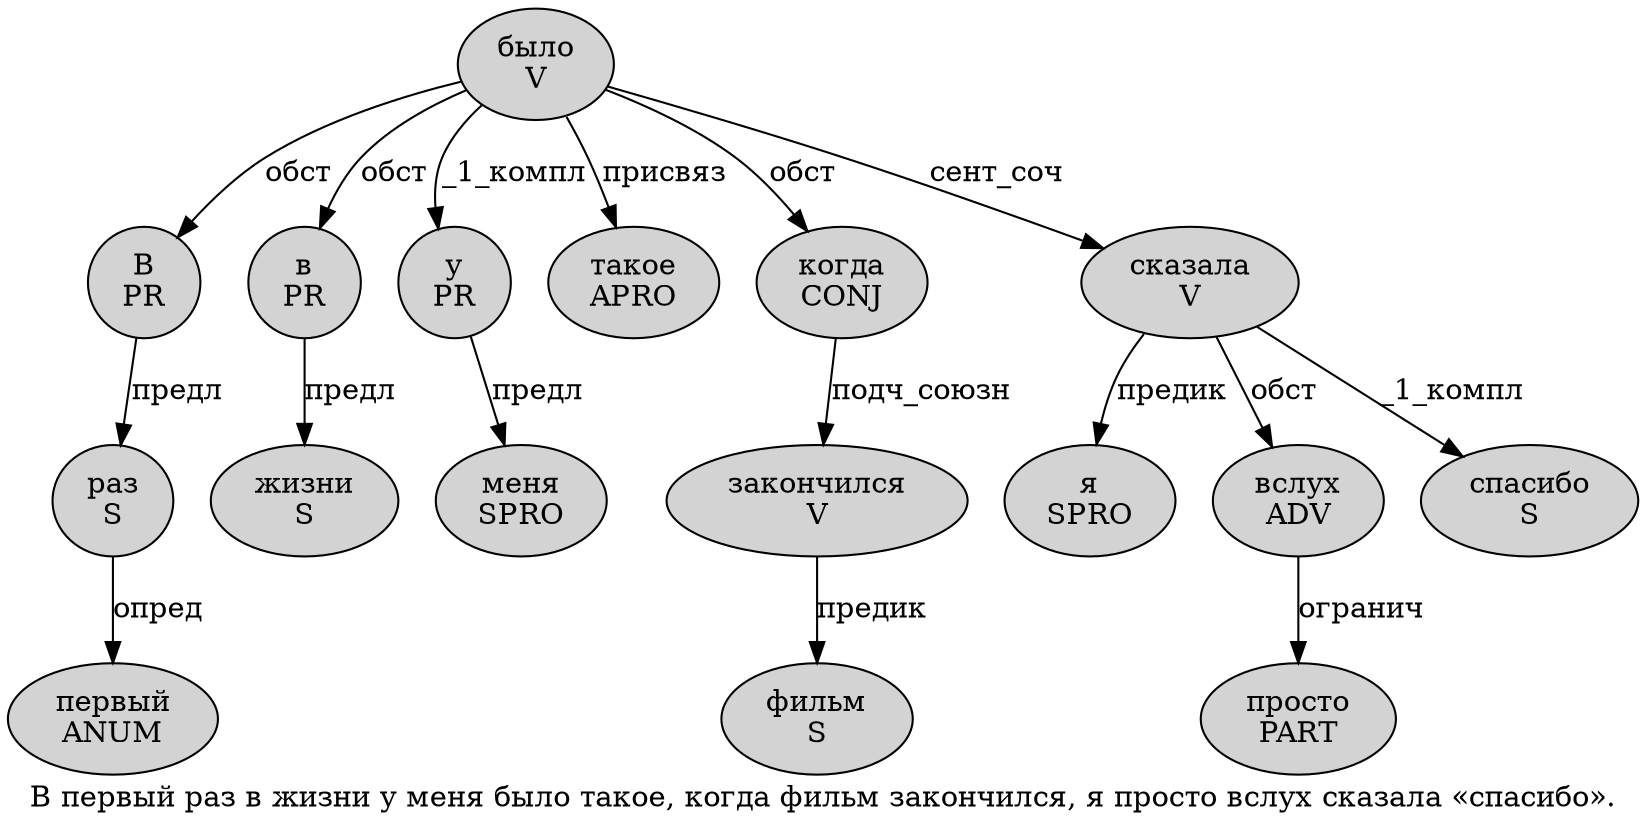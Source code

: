 digraph SENTENCE_1932 {
	graph [label="В первый раз в жизни у меня было такое, когда фильм закончился, я просто вслух сказала «спасибо»."]
	node [style=filled]
		0 [label="В
PR" color="" fillcolor=lightgray penwidth=1 shape=ellipse]
		1 [label="первый
ANUM" color="" fillcolor=lightgray penwidth=1 shape=ellipse]
		2 [label="раз
S" color="" fillcolor=lightgray penwidth=1 shape=ellipse]
		3 [label="в
PR" color="" fillcolor=lightgray penwidth=1 shape=ellipse]
		4 [label="жизни
S" color="" fillcolor=lightgray penwidth=1 shape=ellipse]
		5 [label="у
PR" color="" fillcolor=lightgray penwidth=1 shape=ellipse]
		6 [label="меня
SPRO" color="" fillcolor=lightgray penwidth=1 shape=ellipse]
		7 [label="было
V" color="" fillcolor=lightgray penwidth=1 shape=ellipse]
		8 [label="такое
APRO" color="" fillcolor=lightgray penwidth=1 shape=ellipse]
		10 [label="когда
CONJ" color="" fillcolor=lightgray penwidth=1 shape=ellipse]
		11 [label="фильм
S" color="" fillcolor=lightgray penwidth=1 shape=ellipse]
		12 [label="закончился
V" color="" fillcolor=lightgray penwidth=1 shape=ellipse]
		14 [label="я
SPRO" color="" fillcolor=lightgray penwidth=1 shape=ellipse]
		15 [label="просто
PART" color="" fillcolor=lightgray penwidth=1 shape=ellipse]
		16 [label="вслух
ADV" color="" fillcolor=lightgray penwidth=1 shape=ellipse]
		17 [label="сказала
V" color="" fillcolor=lightgray penwidth=1 shape=ellipse]
		19 [label="спасибо
S" color="" fillcolor=lightgray penwidth=1 shape=ellipse]
			12 -> 11 [label="предик"]
			16 -> 15 [label="огранич"]
			7 -> 0 [label="обст"]
			7 -> 3 [label="обст"]
			7 -> 5 [label="_1_компл"]
			7 -> 8 [label="присвяз"]
			7 -> 10 [label="обст"]
			7 -> 17 [label="сент_соч"]
			2 -> 1 [label="опред"]
			17 -> 14 [label="предик"]
			17 -> 16 [label="обст"]
			17 -> 19 [label="_1_компл"]
			5 -> 6 [label="предл"]
			0 -> 2 [label="предл"]
			3 -> 4 [label="предл"]
			10 -> 12 [label="подч_союзн"]
}